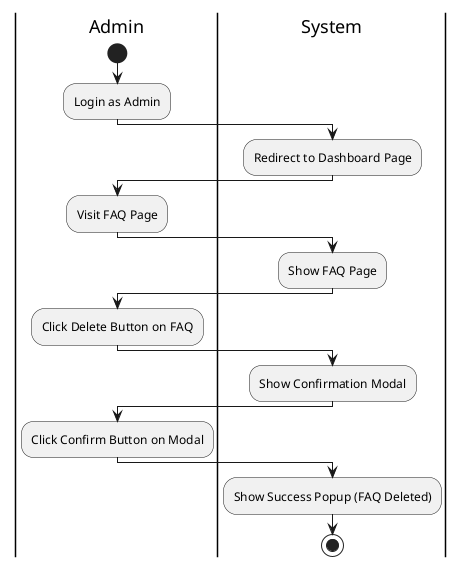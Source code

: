 @startuml DeleteFAQ
|Admin|
start
:Login as Admin;
|System|
:Redirect to Dashboard Page;
|Admin|
:Visit FAQ Page;
|System|
:Show FAQ Page;
|Admin|
:Click Delete Button on FAQ;
|System|
:Show Confirmation Modal;
|Admin|
:Click Confirm Button on Modal;
|System|
:Show Success Popup (FAQ Deleted);
stop
@enduml
